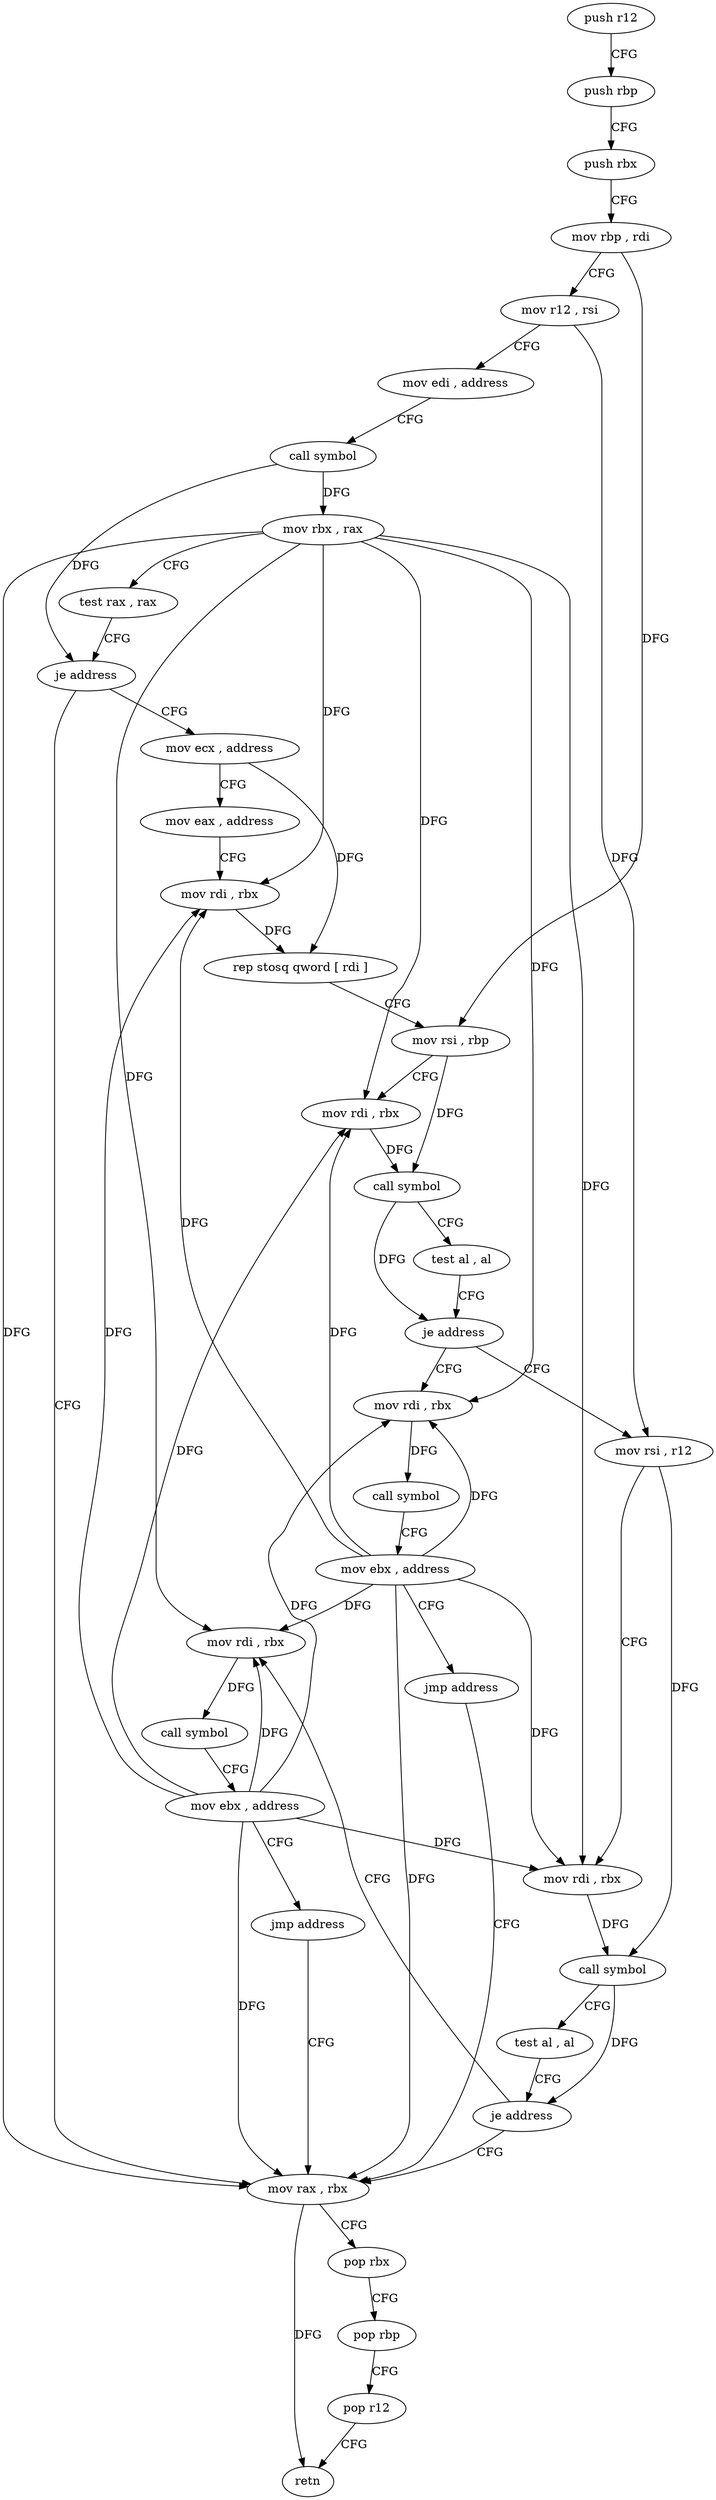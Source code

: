 digraph "func" {
"83146" [label = "push r12" ]
"83148" [label = "push rbp" ]
"83149" [label = "push rbx" ]
"83150" [label = "mov rbp , rdi" ]
"83153" [label = "mov r12 , rsi" ]
"83156" [label = "mov edi , address" ]
"83161" [label = "call symbol" ]
"83166" [label = "mov rbx , rax" ]
"83169" [label = "test rax , rax" ]
"83172" [label = "je address" ]
"83220" [label = "mov rax , rbx" ]
"83174" [label = "mov ecx , address" ]
"83223" [label = "pop rbx" ]
"83224" [label = "pop rbp" ]
"83225" [label = "pop r12" ]
"83227" [label = "retn" ]
"83179" [label = "mov eax , address" ]
"83184" [label = "mov rdi , rbx" ]
"83187" [label = "rep stosq qword [ rdi ]" ]
"83190" [label = "mov rsi , rbp" ]
"83193" [label = "mov rdi , rbx" ]
"83196" [label = "call symbol" ]
"83201" [label = "test al , al" ]
"83203" [label = "je address" ]
"83228" [label = "mov rdi , rbx" ]
"83205" [label = "mov rsi , r12" ]
"83231" [label = "call symbol" ]
"83236" [label = "mov ebx , address" ]
"83241" [label = "jmp address" ]
"83208" [label = "mov rdi , rbx" ]
"83211" [label = "call symbol" ]
"83216" [label = "test al , al" ]
"83218" [label = "je address" ]
"83243" [label = "mov rdi , rbx" ]
"83246" [label = "call symbol" ]
"83251" [label = "mov ebx , address" ]
"83256" [label = "jmp address" ]
"83146" -> "83148" [ label = "CFG" ]
"83148" -> "83149" [ label = "CFG" ]
"83149" -> "83150" [ label = "CFG" ]
"83150" -> "83153" [ label = "CFG" ]
"83150" -> "83190" [ label = "DFG" ]
"83153" -> "83156" [ label = "CFG" ]
"83153" -> "83205" [ label = "DFG" ]
"83156" -> "83161" [ label = "CFG" ]
"83161" -> "83166" [ label = "DFG" ]
"83161" -> "83172" [ label = "DFG" ]
"83166" -> "83169" [ label = "CFG" ]
"83166" -> "83220" [ label = "DFG" ]
"83166" -> "83184" [ label = "DFG" ]
"83166" -> "83193" [ label = "DFG" ]
"83166" -> "83228" [ label = "DFG" ]
"83166" -> "83208" [ label = "DFG" ]
"83166" -> "83243" [ label = "DFG" ]
"83169" -> "83172" [ label = "CFG" ]
"83172" -> "83220" [ label = "CFG" ]
"83172" -> "83174" [ label = "CFG" ]
"83220" -> "83223" [ label = "CFG" ]
"83220" -> "83227" [ label = "DFG" ]
"83174" -> "83179" [ label = "CFG" ]
"83174" -> "83187" [ label = "DFG" ]
"83223" -> "83224" [ label = "CFG" ]
"83224" -> "83225" [ label = "CFG" ]
"83225" -> "83227" [ label = "CFG" ]
"83179" -> "83184" [ label = "CFG" ]
"83184" -> "83187" [ label = "DFG" ]
"83187" -> "83190" [ label = "CFG" ]
"83190" -> "83193" [ label = "CFG" ]
"83190" -> "83196" [ label = "DFG" ]
"83193" -> "83196" [ label = "DFG" ]
"83196" -> "83201" [ label = "CFG" ]
"83196" -> "83203" [ label = "DFG" ]
"83201" -> "83203" [ label = "CFG" ]
"83203" -> "83228" [ label = "CFG" ]
"83203" -> "83205" [ label = "CFG" ]
"83228" -> "83231" [ label = "DFG" ]
"83205" -> "83208" [ label = "CFG" ]
"83205" -> "83211" [ label = "DFG" ]
"83231" -> "83236" [ label = "CFG" ]
"83236" -> "83241" [ label = "CFG" ]
"83236" -> "83220" [ label = "DFG" ]
"83236" -> "83184" [ label = "DFG" ]
"83236" -> "83193" [ label = "DFG" ]
"83236" -> "83228" [ label = "DFG" ]
"83236" -> "83208" [ label = "DFG" ]
"83236" -> "83243" [ label = "DFG" ]
"83241" -> "83220" [ label = "CFG" ]
"83208" -> "83211" [ label = "DFG" ]
"83211" -> "83216" [ label = "CFG" ]
"83211" -> "83218" [ label = "DFG" ]
"83216" -> "83218" [ label = "CFG" ]
"83218" -> "83243" [ label = "CFG" ]
"83218" -> "83220" [ label = "CFG" ]
"83243" -> "83246" [ label = "DFG" ]
"83246" -> "83251" [ label = "CFG" ]
"83251" -> "83256" [ label = "CFG" ]
"83251" -> "83220" [ label = "DFG" ]
"83251" -> "83184" [ label = "DFG" ]
"83251" -> "83193" [ label = "DFG" ]
"83251" -> "83228" [ label = "DFG" ]
"83251" -> "83208" [ label = "DFG" ]
"83251" -> "83243" [ label = "DFG" ]
"83256" -> "83220" [ label = "CFG" ]
}
